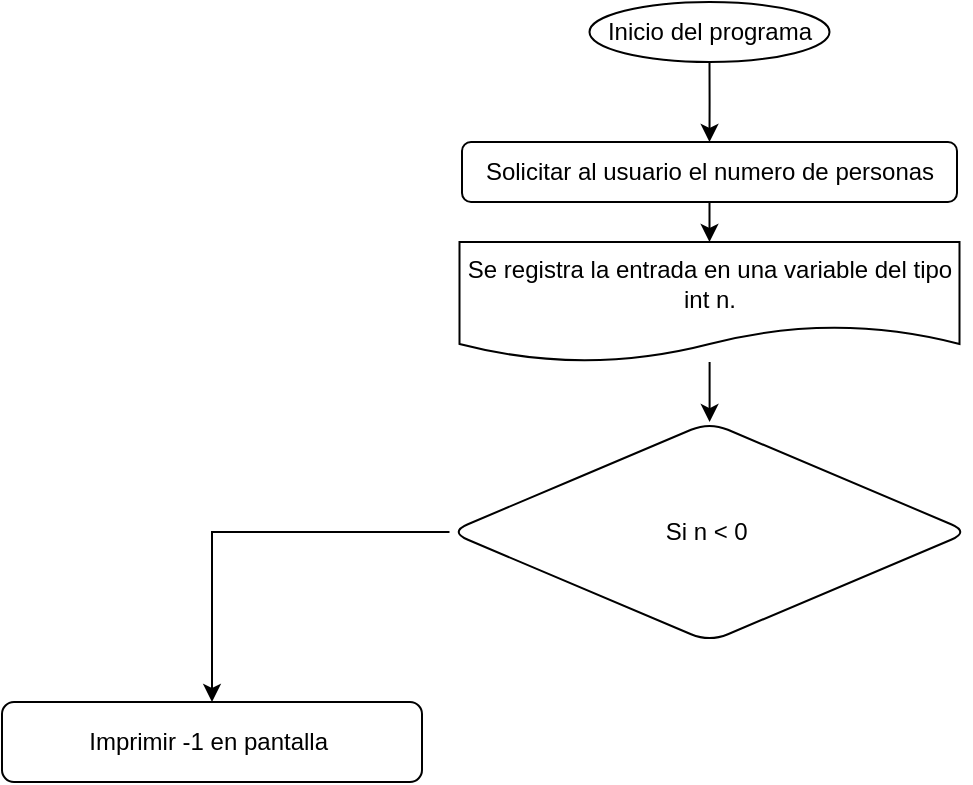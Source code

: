 <mxfile version="24.7.16">
  <diagram name="Página-1" id="abuLJBTFDbg1C9s6nDSt">
    <mxGraphModel dx="954" dy="647" grid="1" gridSize="10" guides="1" tooltips="1" connect="1" arrows="1" fold="1" page="1" pageScale="1" pageWidth="827" pageHeight="1169" math="0" shadow="0">
      <root>
        <mxCell id="0" />
        <mxCell id="1" parent="0" />
        <mxCell id="pNPqIXBsP1YfmATv3oyi-7" value="" style="edgeStyle=orthogonalEdgeStyle;rounded=0;orthogonalLoop=1;jettySize=auto;html=1;" edge="1" parent="1" source="pNPqIXBsP1YfmATv3oyi-4" target="pNPqIXBsP1YfmATv3oyi-6">
          <mxGeometry relative="1" as="geometry" />
        </mxCell>
        <mxCell id="pNPqIXBsP1YfmATv3oyi-4" value="Inicio del programa" style="ellipse;whiteSpace=wrap;html=1;" vertex="1" parent="1">
          <mxGeometry x="313.75" y="30" width="120" height="30" as="geometry" />
        </mxCell>
        <mxCell id="pNPqIXBsP1YfmATv3oyi-17" value="" style="edgeStyle=orthogonalEdgeStyle;rounded=0;orthogonalLoop=1;jettySize=auto;html=1;" edge="1" parent="1" source="pNPqIXBsP1YfmATv3oyi-6" target="pNPqIXBsP1YfmATv3oyi-16">
          <mxGeometry relative="1" as="geometry" />
        </mxCell>
        <mxCell id="pNPqIXBsP1YfmATv3oyi-6" value="Solicitar al usuario el numero de personas" style="rounded=1;whiteSpace=wrap;html=1;" vertex="1" parent="1">
          <mxGeometry x="250" y="100" width="247.5" height="30" as="geometry" />
        </mxCell>
        <mxCell id="pNPqIXBsP1YfmATv3oyi-42" value="" style="edgeStyle=orthogonalEdgeStyle;rounded=0;orthogonalLoop=1;jettySize=auto;html=1;" edge="1" parent="1" source="pNPqIXBsP1YfmATv3oyi-16" target="pNPqIXBsP1YfmATv3oyi-41">
          <mxGeometry relative="1" as="geometry" />
        </mxCell>
        <mxCell id="pNPqIXBsP1YfmATv3oyi-16" value="Se registra la entrada en una variable del tipo int n." style="shape=document;whiteSpace=wrap;html=1;boundedLbl=1;rounded=1;" vertex="1" parent="1">
          <mxGeometry x="248.75" y="150" width="250" height="60" as="geometry" />
        </mxCell>
        <mxCell id="pNPqIXBsP1YfmATv3oyi-47" value="" style="edgeStyle=orthogonalEdgeStyle;rounded=0;orthogonalLoop=1;jettySize=auto;html=1;" edge="1" parent="1" source="pNPqIXBsP1YfmATv3oyi-41" target="pNPqIXBsP1YfmATv3oyi-46">
          <mxGeometry relative="1" as="geometry" />
        </mxCell>
        <mxCell id="pNPqIXBsP1YfmATv3oyi-41" value="Si n &amp;lt; 0&amp;nbsp;" style="rhombus;whiteSpace=wrap;html=1;rounded=1;" vertex="1" parent="1">
          <mxGeometry x="243.75" y="240" width="260" height="110" as="geometry" />
        </mxCell>
        <mxCell id="pNPqIXBsP1YfmATv3oyi-46" value="Imprimir -1 en pantalla&amp;nbsp;" style="whiteSpace=wrap;html=1;rounded=1;" vertex="1" parent="1">
          <mxGeometry x="20" y="380" width="210" height="40" as="geometry" />
        </mxCell>
      </root>
    </mxGraphModel>
  </diagram>
</mxfile>
